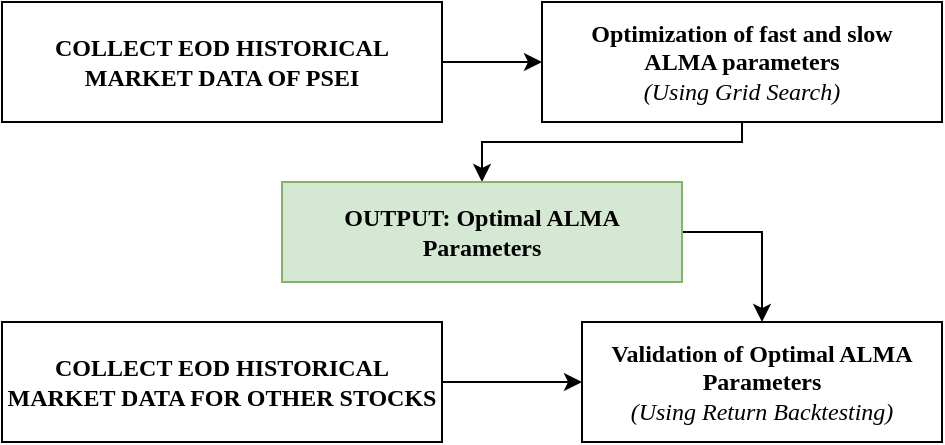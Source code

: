 <mxfile scale="5" border="0">
    <diagram id="UZKCZLVoT4M83nrE4oMJ" name="Page-1">
        <mxGraphModel dx="896" dy="623" grid="1" gridSize="10" guides="1" tooltips="1" connect="1" arrows="1" fold="1" page="1" pageScale="1" pageWidth="850" pageHeight="1100" math="0" shadow="0">
            <root>
                <mxCell id="0"/>
                <mxCell id="1" parent="0"/>
                <mxCell id="6" style="edgeStyle=none;html=1;exitX=1;exitY=0.5;exitDx=0;exitDy=0;" edge="1" parent="1" source="2" target="4">
                    <mxGeometry relative="1" as="geometry"/>
                </mxCell>
                <mxCell id="2" value="COLLECT EOD HISTORICAL MARKET DATA OF PSEI" style="rounded=0;whiteSpace=wrap;html=1;fontFamily=CMU;fontSource=https%3A%2F%2Ffontlibrary.org%2F%2Fface%2Fcmu-serif;fontStyle=1" vertex="1" parent="1">
                    <mxGeometry x="20" y="160" width="220" height="60" as="geometry"/>
                </mxCell>
                <mxCell id="9" style="edgeStyle=none;rounded=0;html=1;exitX=1;exitY=0.5;exitDx=0;exitDy=0;entryX=0;entryY=0.5;entryDx=0;entryDy=0;" edge="1" parent="1" source="3" target="8">
                    <mxGeometry relative="1" as="geometry"/>
                </mxCell>
                <mxCell id="3" value="COLLECT EOD HISTORICAL MARKET DATA FOR OTHER STOCKS" style="rounded=0;whiteSpace=wrap;html=1;fontFamily=CMU;fontSource=https%3A%2F%2Ffontlibrary.org%2F%2Fface%2Fcmu-serif;fontStyle=1" vertex="1" parent="1">
                    <mxGeometry x="20" y="320" width="220" height="60" as="geometry"/>
                </mxCell>
                <mxCell id="7" style="edgeStyle=none;html=1;exitX=0.5;exitY=1;exitDx=0;exitDy=0;entryX=0.5;entryY=0;entryDx=0;entryDy=0;rounded=0;" edge="1" parent="1" source="4" target="5">
                    <mxGeometry relative="1" as="geometry">
                        <Array as="points">
                            <mxPoint x="390" y="230"/>
                            <mxPoint x="260" y="230"/>
                        </Array>
                    </mxGeometry>
                </mxCell>
                <mxCell id="4" value="&lt;span style=&quot;background-color: rgb(255, 255, 255);&quot;&gt;Optimization of fast and slow&lt;br&gt;ALMA parameters&lt;br&gt;&lt;span style=&quot;font-weight: normal;&quot;&gt;&lt;i&gt;(Using Grid Search)&lt;/i&gt;&lt;/span&gt;&lt;br&gt;&lt;/span&gt;" style="rounded=0;whiteSpace=wrap;html=1;fontFamily=CMU;fontSource=https%3A%2F%2Ffontlibrary.org%2F%2Fface%2Fcmu-serif;fontStyle=1;verticalAlign=middle;align=center;" vertex="1" parent="1">
                    <mxGeometry x="290" y="160" width="200" height="60" as="geometry"/>
                </mxCell>
                <mxCell id="10" style="edgeStyle=none;rounded=0;html=1;exitX=1;exitY=0.5;exitDx=0;exitDy=0;entryX=0.5;entryY=0;entryDx=0;entryDy=0;" edge="1" parent="1" source="5" target="8">
                    <mxGeometry relative="1" as="geometry">
                        <Array as="points">
                            <mxPoint x="400" y="275"/>
                        </Array>
                    </mxGeometry>
                </mxCell>
                <mxCell id="5" value="OUTPUT: Optimal ALMA Parameters" style="rounded=0;whiteSpace=wrap;html=1;fontFamily=CMU;fontSource=https%3A%2F%2Ffontlibrary.org%2F%2Fface%2Fcmu-serif;fontStyle=1;verticalAlign=middle;align=center;fillColor=#d5e8d4;strokeColor=#82b366;" vertex="1" parent="1">
                    <mxGeometry x="160" y="250" width="200" height="50" as="geometry"/>
                </mxCell>
                <mxCell id="8" value="&lt;span style=&quot;background-color: rgb(255, 255, 255);&quot;&gt;Validation of Optimal ALMA Parameters&lt;br&gt;&lt;span style=&quot;font-weight: normal;&quot;&gt;&lt;i&gt;(Using Return Backtesting)&lt;/i&gt;&lt;/span&gt;&lt;br&gt;&lt;/span&gt;" style="rounded=0;whiteSpace=wrap;html=1;fontFamily=CMU;fontSource=https%3A%2F%2Ffontlibrary.org%2F%2Fface%2Fcmu-serif;fontStyle=1;verticalAlign=middle;align=center;" vertex="1" parent="1">
                    <mxGeometry x="310" y="320" width="180" height="60" as="geometry"/>
                </mxCell>
            </root>
        </mxGraphModel>
    </diagram>
</mxfile>
